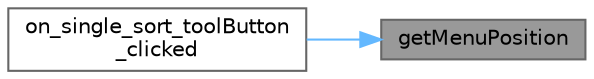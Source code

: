 digraph "getMenuPosition"
{
 // LATEX_PDF_SIZE
  bgcolor="transparent";
  edge [fontname=Helvetica,fontsize=10,labelfontname=Helvetica,labelfontsize=10];
  node [fontname=Helvetica,fontsize=10,shape=box,height=0.2,width=0.4];
  rankdir="RL";
  Node1 [id="Node000001",label="getMenuPosition",height=0.2,width=0.4,color="gray40", fillcolor="grey60", style="filled", fontcolor="black",tooltip="获取排序菜单位置"];
  Node1 -> Node2 [id="edge1_Node000001_Node000002",dir="back",color="steelblue1",style="solid",tooltip=" "];
  Node2 [id="Node000002",label="on_single_sort_toolButton\l_clicked",height=0.2,width=0.4,color="grey40", fillcolor="white", style="filled",URL="$class_paid_single.html#ae0ba99a9a207fcbfedc13fffac756f1d",tooltip="排序按钮点击槽函数"];
}
